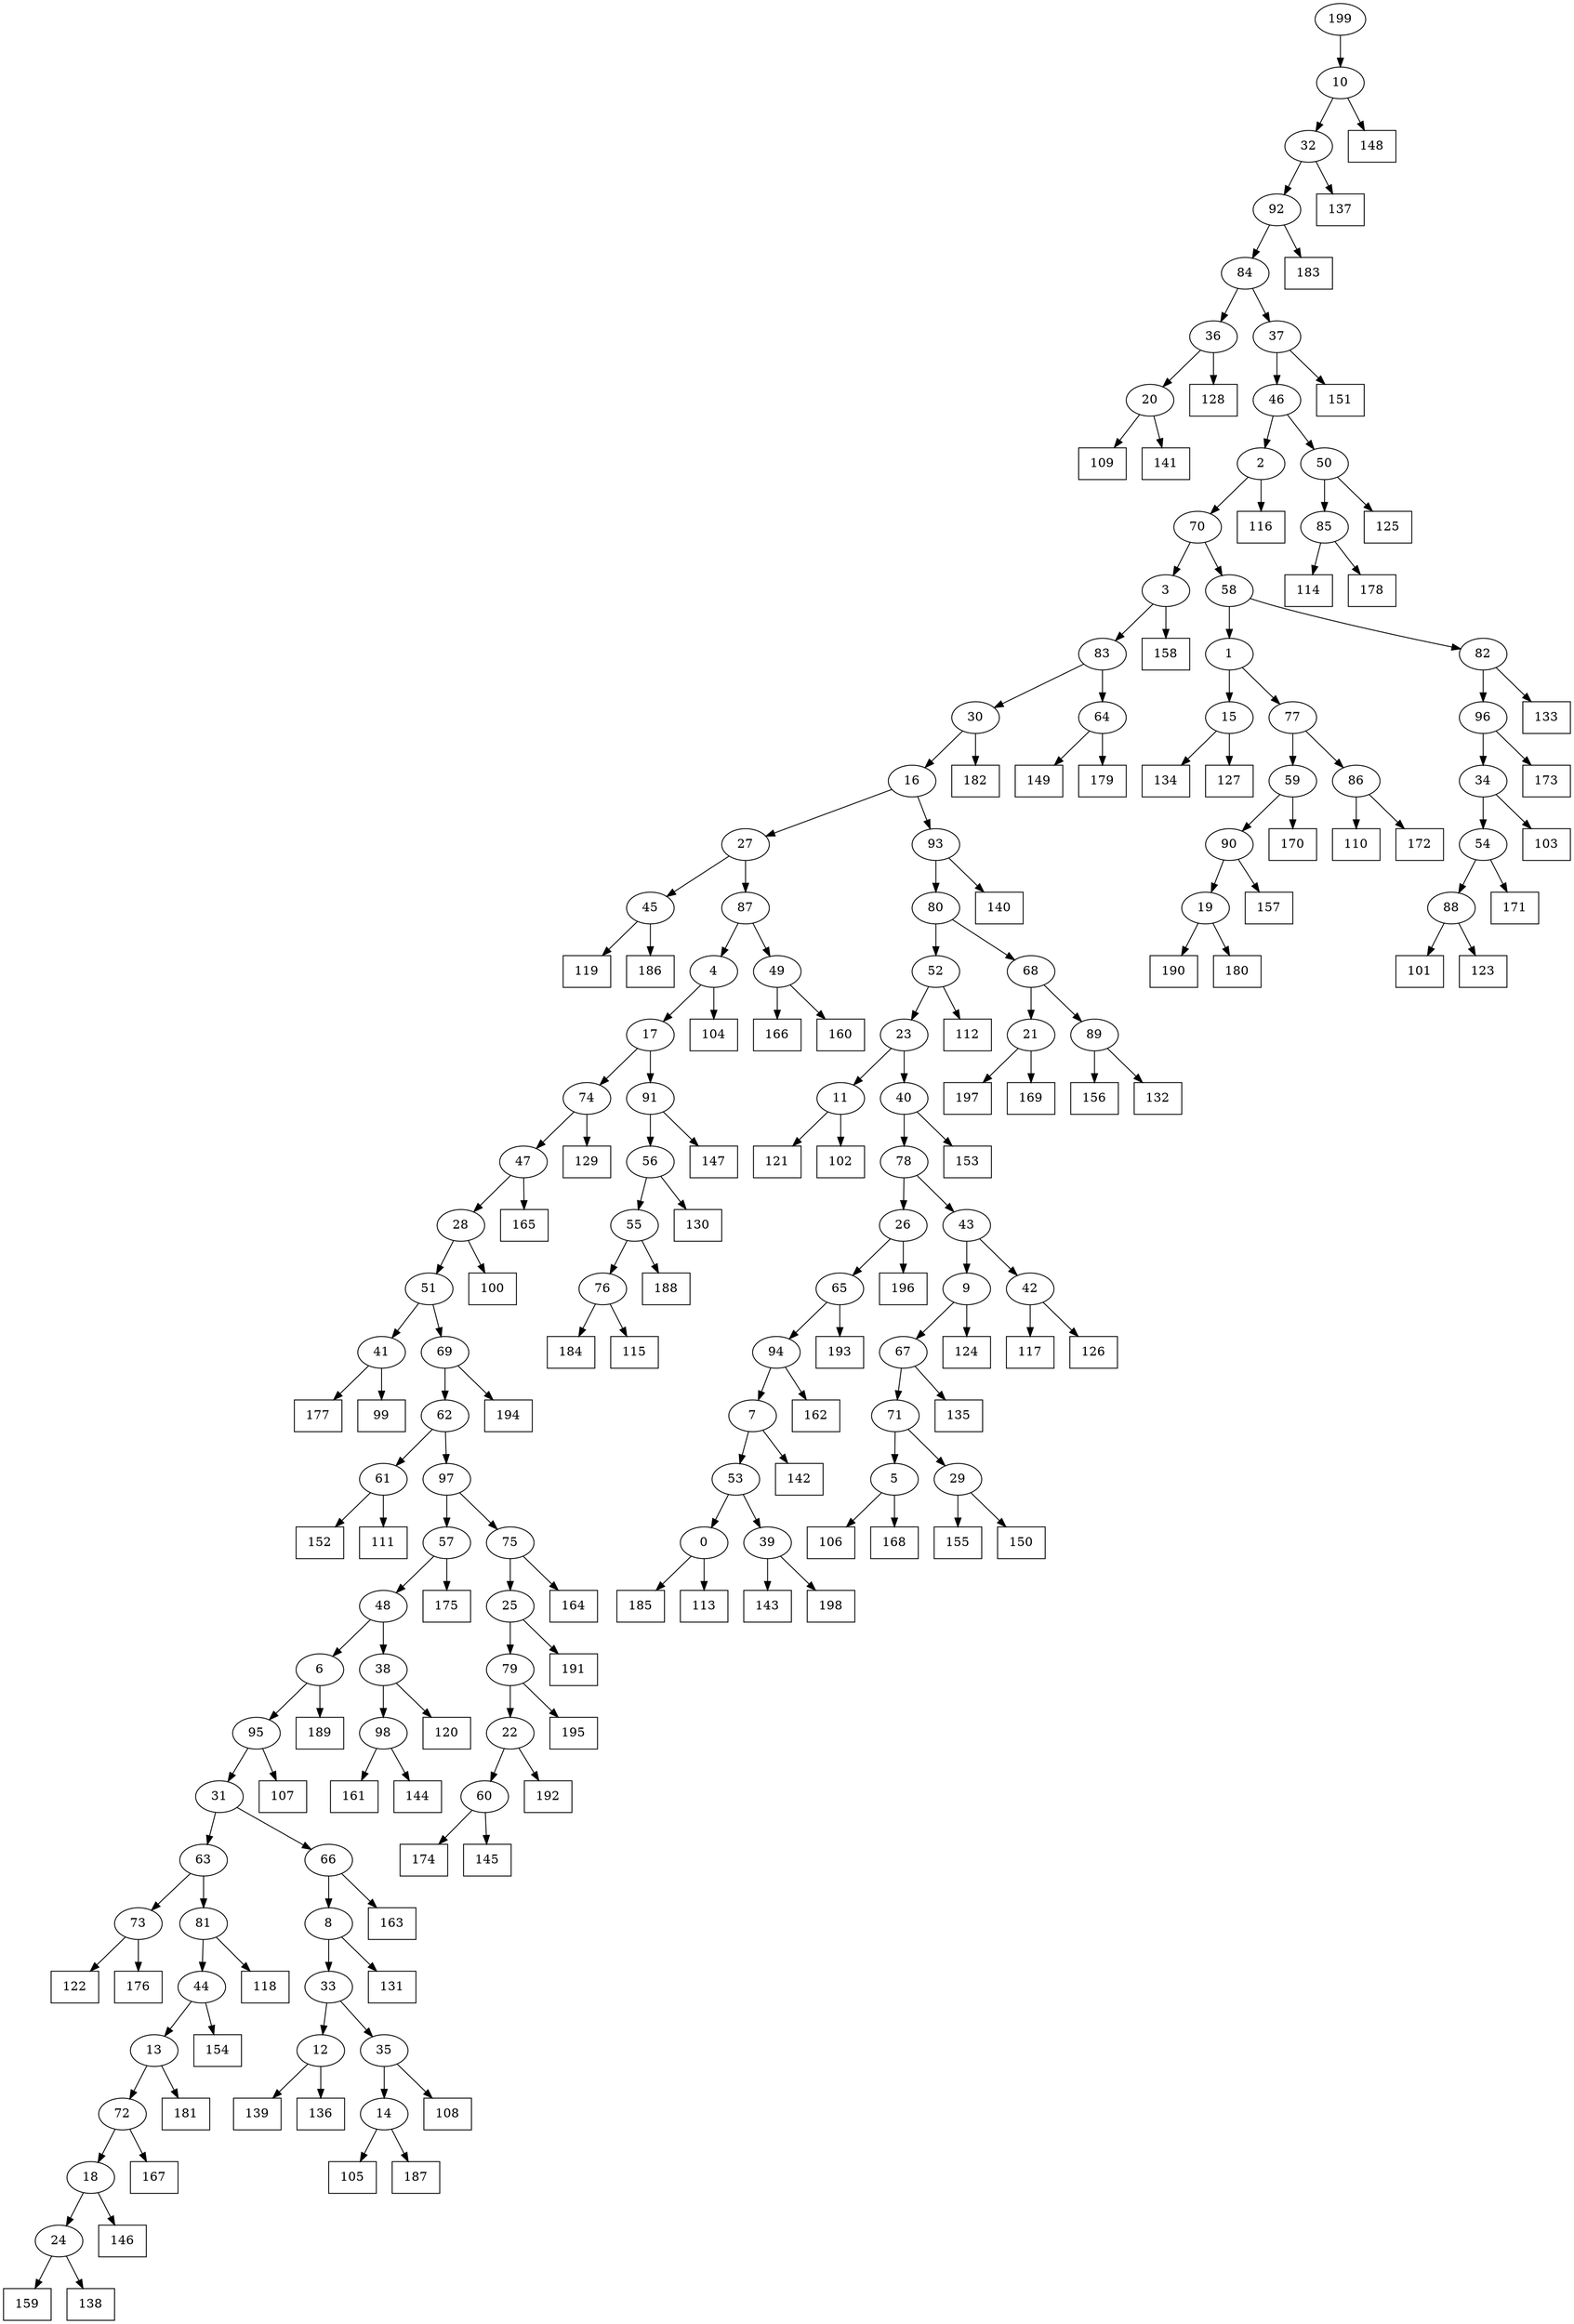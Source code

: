 digraph G {
0[label="0"];
1[label="1"];
2[label="2"];
3[label="3"];
4[label="4"];
5[label="5"];
6[label="6"];
7[label="7"];
8[label="8"];
9[label="9"];
10[label="10"];
11[label="11"];
12[label="12"];
13[label="13"];
14[label="14"];
15[label="15"];
16[label="16"];
17[label="17"];
18[label="18"];
19[label="19"];
20[label="20"];
21[label="21"];
22[label="22"];
23[label="23"];
24[label="24"];
25[label="25"];
26[label="26"];
27[label="27"];
28[label="28"];
29[label="29"];
30[label="30"];
31[label="31"];
32[label="32"];
33[label="33"];
34[label="34"];
35[label="35"];
36[label="36"];
37[label="37"];
38[label="38"];
39[label="39"];
40[label="40"];
41[label="41"];
42[label="42"];
43[label="43"];
44[label="44"];
45[label="45"];
46[label="46"];
47[label="47"];
48[label="48"];
49[label="49"];
50[label="50"];
51[label="51"];
52[label="52"];
53[label="53"];
54[label="54"];
55[label="55"];
56[label="56"];
57[label="57"];
58[label="58"];
59[label="59"];
60[label="60"];
61[label="61"];
62[label="62"];
63[label="63"];
64[label="64"];
65[label="65"];
66[label="66"];
67[label="67"];
68[label="68"];
69[label="69"];
70[label="70"];
71[label="71"];
72[label="72"];
73[label="73"];
74[label="74"];
75[label="75"];
76[label="76"];
77[label="77"];
78[label="78"];
79[label="79"];
80[label="80"];
81[label="81"];
82[label="82"];
83[label="83"];
84[label="84"];
85[label="85"];
86[label="86"];
87[label="87"];
88[label="88"];
89[label="89"];
90[label="90"];
91[label="91"];
92[label="92"];
93[label="93"];
94[label="94"];
95[label="95"];
96[label="96"];
97[label="97"];
98[label="98"];
99[shape=box,label="165"];
100[shape=box,label="129"];
101[shape=box,label="155"];
102[shape=box,label="173"];
103[shape=box,label="193"];
104[shape=box,label="116"];
105[shape=box,label="117"];
106[shape=box,label="148"];
107[shape=box,label="152"];
108[shape=box,label="110"];
109[shape=box,label="128"];
110[shape=box,label="190"];
111[shape=box,label="134"];
112[shape=box,label="183"];
113[shape=box,label="122"];
114[shape=box,label="108"];
115[shape=box,label="111"];
116[shape=box,label="101"];
117[shape=box,label="139"];
118[shape=box,label="136"];
119[shape=box,label="161"];
120[shape=box,label="197"];
121[shape=box,label="184"];
122[shape=box,label="163"];
123[shape=box,label="143"];
124[shape=box,label="106"];
125[shape=box,label="157"];
126[shape=box,label="156"];
127[shape=box,label="120"];
128[shape=box,label="149"];
129[shape=box,label="167"];
130[shape=box,label="185"];
131[shape=box,label="177"];
132[shape=box,label="114"];
133[shape=box,label="140"];
134[shape=box,label="176"];
135[shape=box,label="175"];
136[shape=box,label="125"];
137[shape=box,label="115"];
138[shape=box,label="169"];
139[shape=box,label="194"];
140[shape=box,label="113"];
141[shape=box,label="112"];
142[shape=box,label="99"];
143[shape=box,label="164"];
144[shape=box,label="100"];
145[shape=box,label="188"];
146[shape=box,label="124"];
147[shape=box,label="171"];
148[shape=box,label="174"];
149[shape=box,label="109"];
150[shape=box,label="121"];
151[shape=box,label="107"];
152[shape=box,label="150"];
153[shape=box,label="195"];
154[shape=box,label="153"];
155[shape=box,label="105"];
156[shape=box,label="179"];
157[shape=box,label="154"];
158[shape=box,label="104"];
159[shape=box,label="118"];
160[shape=box,label="198"];
161[shape=box,label="196"];
162[shape=box,label="130"];
163[shape=box,label="166"];
164[shape=box,label="180"];
165[shape=box,label="119"];
166[shape=box,label="191"];
167[shape=box,label="137"];
168[shape=box,label="147"];
169[shape=box,label="160"];
170[shape=box,label="123"];
171[shape=box,label="102"];
172[shape=box,label="162"];
173[shape=box,label="151"];
174[shape=box,label="182"];
175[shape=box,label="145"];
176[shape=box,label="141"];
177[shape=box,label="181"];
178[shape=box,label="135"];
179[shape=box,label="189"];
180[shape=box,label="170"];
181[shape=box,label="159"];
182[shape=box,label="187"];
183[shape=box,label="146"];
184[shape=box,label="103"];
185[shape=box,label="133"];
186[shape=box,label="186"];
187[shape=box,label="142"];
188[shape=box,label="132"];
189[shape=box,label="131"];
190[shape=box,label="192"];
191[shape=box,label="138"];
192[shape=box,label="126"];
193[shape=box,label="144"];
194[shape=box,label="127"];
195[shape=box,label="172"];
196[shape=box,label="168"];
197[shape=box,label="158"];
198[shape=box,label="178"];
199[label="199"];
45->186 ;
56->162 ;
29->101 ;
88->116 ;
4->158 ;
61->107 ;
39->160 ;
26->161 ;
12->118 ;
21->138 ;
73->113 ;
59->180 ;
41->131 ;
3->197 ;
76->137 ;
34->184 ;
76->121 ;
14->155 ;
38->98 ;
98->119 ;
40->154 ;
79->153 ;
0->140 ;
49->169 ;
47->99 ;
8->189 ;
42->192 ;
54->147 ;
81->44 ;
13->177 ;
86->108 ;
85->132 ;
64->156 ;
35->114 ;
74->47 ;
10->32 ;
6->179 ;
71->29 ;
29->152 ;
37->46 ;
46->2 ;
43->42 ;
19->164 ;
75->143 ;
92->84 ;
34->54 ;
54->88 ;
14->182 ;
61->115 ;
87->49 ;
58->1 ;
5->196 ;
43->9 ;
44->157 ;
15->194 ;
82->185 ;
55->145 ;
24->191 ;
68->21 ;
21->120 ;
95->151 ;
44->13 ;
32->92 ;
72->18 ;
9->67 ;
32->167 ;
97->75 ;
7->53 ;
56->55 ;
67->71 ;
27->45 ;
45->165 ;
9->146 ;
20->176 ;
18->24 ;
67->178 ;
0->130 ;
11->171 ;
91->56 ;
93->133 ;
49->163 ;
42->105 ;
7->187 ;
55->76 ;
89->126 ;
66->122 ;
51->69 ;
69->139 ;
97->57 ;
94->172 ;
2->70 ;
2->104 ;
90->19 ;
19->110 ;
22->190 ;
30->174 ;
80->68 ;
82->96 ;
96->102 ;
62->61 ;
53->39 ;
39->123 ;
16->27 ;
27->87 ;
48->6 ;
48->38 ;
38->127 ;
35->14 ;
16->93 ;
91->168 ;
33->12 ;
12->117 ;
93->80 ;
25->79 ;
26->65 ;
10->106 ;
92->112 ;
79->22 ;
46->50 ;
77->59 ;
41->142 ;
31->63 ;
1->15 ;
15->111 ;
36->109 ;
63->73 ;
73->134 ;
23->40 ;
23->11 ;
11->150 ;
53->0 ;
90->125 ;
96->34 ;
17->74 ;
74->100 ;
60->148 ;
66->8 ;
89->188 ;
83->30 ;
30->16 ;
1->77 ;
52->141 ;
63->81 ;
81->159 ;
13->72 ;
72->129 ;
50->136 ;
83->64 ;
64->128 ;
31->66 ;
57->48 ;
71->5 ;
57->135 ;
69->62 ;
62->97 ;
5->124 ;
80->52 ;
52->23 ;
18->183 ;
84->37 ;
199->10 ;
28->51 ;
51->41 ;
84->36 ;
50->85 ;
85->198 ;
75->25 ;
25->166 ;
68->89 ;
6->95 ;
95->31 ;
36->20 ;
20->149 ;
37->173 ;
47->28 ;
28->144 ;
40->78 ;
17->91 ;
24->181 ;
65->94 ;
94->7 ;
59->90 ;
22->60 ;
60->175 ;
78->43 ;
70->58 ;
58->82 ;
65->103 ;
8->33 ;
33->35 ;
98->193 ;
77->86 ;
86->195 ;
78->26 ;
87->4 ;
4->17 ;
88->170 ;
70->3 ;
3->83 ;
}

